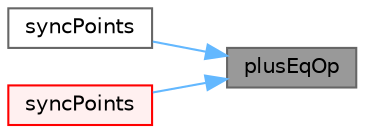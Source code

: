 digraph "plusEqOp"
{
 // LATEX_PDF_SIZE
  bgcolor="transparent";
  edge [fontname=Helvetica,fontsize=10,labelfontname=Helvetica,labelfontsize=10];
  node [fontname=Helvetica,fontsize=10,shape=box,height=0.2,width=0.4];
  rankdir="RL";
  Node1 [id="Node000001",label="plusEqOp",height=0.2,width=0.4,color="gray40", fillcolor="grey60", style="filled", fontcolor="black",tooltip=" "];
  Node1 -> Node2 [id="edge1_Node000001_Node000002",dir="back",color="steelblue1",style="solid",tooltip=" "];
  Node2 [id="Node000002",label="syncPoints",height=0.2,width=0.4,color="grey40", fillcolor="white", style="filled",URL="$classFoam_1_1weightedPosition.html#a4f0c7224d7052ab4d67835e5733b5c11",tooltip=" "];
  Node1 -> Node3 [id="edge2_Node000001_Node000003",dir="back",color="steelblue1",style="solid",tooltip=" "];
  Node3 [id="Node000003",label="syncPoints",height=0.2,width=0.4,color="red", fillcolor="#FFF0F0", style="filled",URL="$classFoam_1_1weightedPosition.html#a9bc780f6c8409502d0d3677a612fccf7",tooltip=" "];
}
